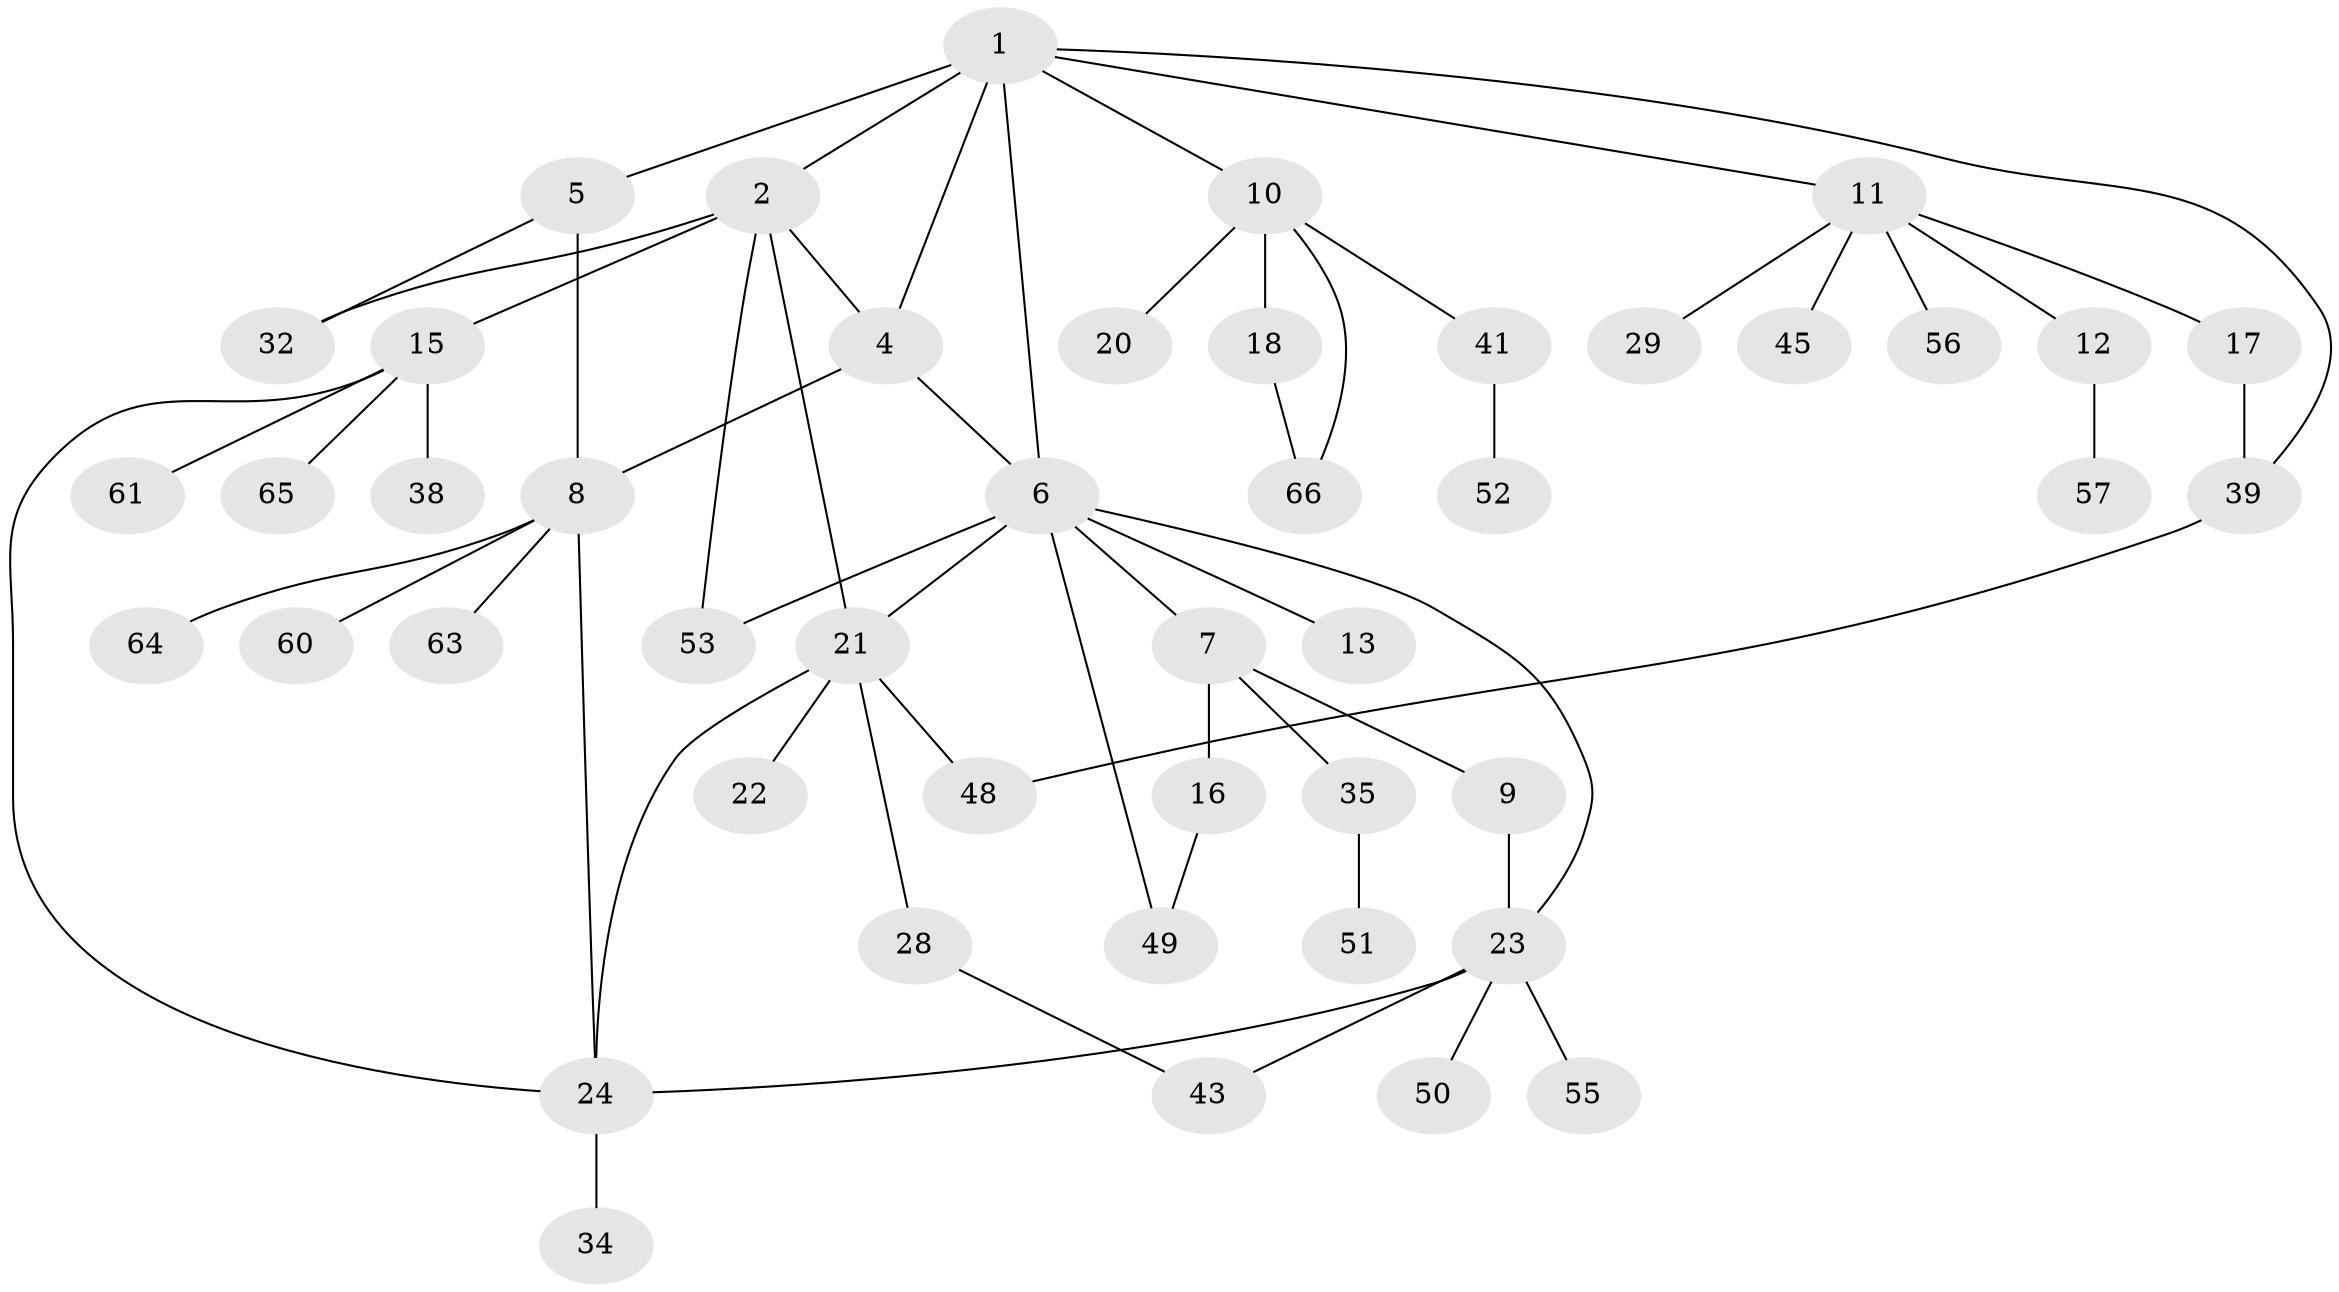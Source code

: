 // original degree distribution, {6: 0.045454545454545456, 5: 0.030303030303030304, 3: 0.09090909090909091, 4: 0.18181818181818182, 2: 0.3484848484848485, 1: 0.30303030303030304}
// Generated by graph-tools (version 1.1) at 2025/10/02/27/25 16:10:54]
// undirected, 46 vertices, 60 edges
graph export_dot {
graph [start="1"]
  node [color=gray90,style=filled];
  1 [super="+3"];
  2 [super="+40"];
  4 [super="+46"];
  5 [super="+31"];
  6 [super="+25"];
  7;
  8 [super="+42"];
  9;
  10 [super="+54"];
  11 [super="+14"];
  12 [super="+19"];
  13;
  15 [super="+33"];
  16 [super="+37"];
  17;
  18 [super="+47"];
  20;
  21 [super="+26"];
  22;
  23 [super="+30"];
  24 [super="+27"];
  28;
  29;
  32 [super="+59"];
  34 [super="+36"];
  35 [super="+44"];
  38;
  39 [super="+58"];
  41;
  43;
  45;
  48;
  49;
  50;
  51;
  52;
  53;
  55;
  56;
  57;
  60 [super="+62"];
  61;
  63;
  64;
  65;
  66;
  1 -- 2;
  1 -- 4;
  1 -- 5;
  1 -- 6;
  1 -- 11;
  1 -- 10;
  1 -- 39;
  2 -- 15;
  2 -- 4;
  2 -- 53;
  2 -- 21;
  2 -- 32;
  4 -- 6;
  4 -- 8;
  5 -- 8;
  5 -- 32;
  6 -- 7;
  6 -- 13;
  6 -- 21;
  6 -- 53;
  6 -- 49;
  6 -- 23;
  7 -- 9;
  7 -- 16;
  7 -- 35;
  8 -- 24;
  8 -- 60;
  8 -- 63;
  8 -- 64;
  9 -- 23;
  10 -- 18;
  10 -- 20;
  10 -- 41;
  10 -- 66;
  11 -- 12;
  11 -- 56;
  11 -- 17;
  11 -- 29;
  11 -- 45;
  12 -- 57;
  15 -- 38;
  15 -- 65;
  15 -- 24;
  15 -- 61;
  16 -- 49;
  17 -- 39;
  18 -- 66;
  21 -- 22;
  21 -- 24;
  21 -- 48;
  21 -- 28;
  23 -- 50;
  23 -- 55;
  23 -- 43;
  23 -- 24;
  24 -- 34;
  28 -- 43;
  35 -- 51;
  39 -- 48;
  41 -- 52;
}
